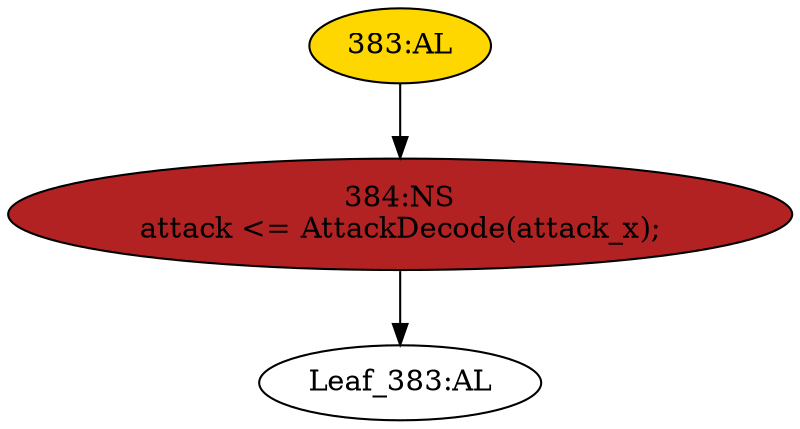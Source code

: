strict digraph "" {
	node [label="\N"];
	"384:NS"	 [ast="<pyverilog.vparser.ast.NonblockingSubstitution object at 0x7fc6850ade10>",
		fillcolor=firebrick,
		label="384:NS
attack <= AttackDecode(attack_x);",
		statements="[<pyverilog.vparser.ast.NonblockingSubstitution object at 0x7fc6850ade10>]",
		style=filled,
		typ=NonblockingSubstitution];
	"Leaf_383:AL"	 [def_var="['attack']",
		label="Leaf_383:AL"];
	"384:NS" -> "Leaf_383:AL"	 [cond="[]",
		lineno=None];
	"383:AL"	 [ast="<pyverilog.vparser.ast.Always object at 0x7fc6850ad310>",
		clk_sens=False,
		fillcolor=gold,
		label="383:AL",
		sens="['attack_x']",
		statements="[]",
		style=filled,
		typ=Always,
		use_var="['attack_x', 'AttackDecode']"];
	"383:AL" -> "384:NS"	 [cond="[]",
		lineno=None];
}
